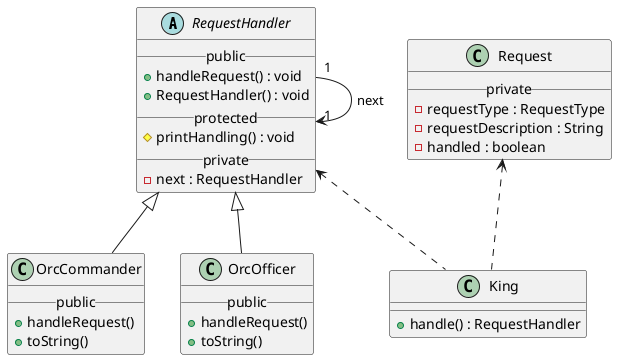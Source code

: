 @startuml
abstract RequestHandler{
    __public__
    + handleRequest() : void
    + RequestHandler() : void
    __protected__
    # printHandling() : void
    __private__
    - next : RequestHandler
}

class Request{
    __private__
    - requestType : RequestType
    - requestDescription : String
    - handled : boolean
}
class OrcCommander{
    __public__
    + handleRequest()
    + toString()
}
class OrcOfficer{
    __public__
    + handleRequest()
    + toString()
}
class King{
    + handle() : RequestHandler
}
' 继承需要使用泛化 <|-- 实现需要使用实现 （impl）<|.. 依赖一般是局部变量 函数操作 <..
RequestHandler <|-- OrcCommander
RequestHandler <|-- OrcOfficer
RequestHandler "1" --> "1" RequestHandler : next
RequestHandler <.. King
Request <.. King
@enduml

' 泛化 <|-- （抽象实现）
' 实现 <|.. （接口实现）
' 依赖 <.. （临时性的关联。代码中一般指由局部变量、函数参数、返回值建立的对于其他对象的调用关系）如一个类引用另一个类的方法
' 关联 【Customer "1"-->"1" Address : has】 用于表示一类对象与另一类对象之间有联系，如汽车和轮胎、师傅和徒弟、班级和学生等等
' 聚合 o--  表示has-a的关系，是一种不稳定的包含关系。较强于一般关联,有整体与局部的关系,并且没有了整体,局部也可单独存在
' 组合 *--表示contains-a的关系，是一种强烈的包含关系。组合类负责被组合类的生命周期。是一种更强的聚合关系。部分不能脱离整体存在。如公司和部门的关系